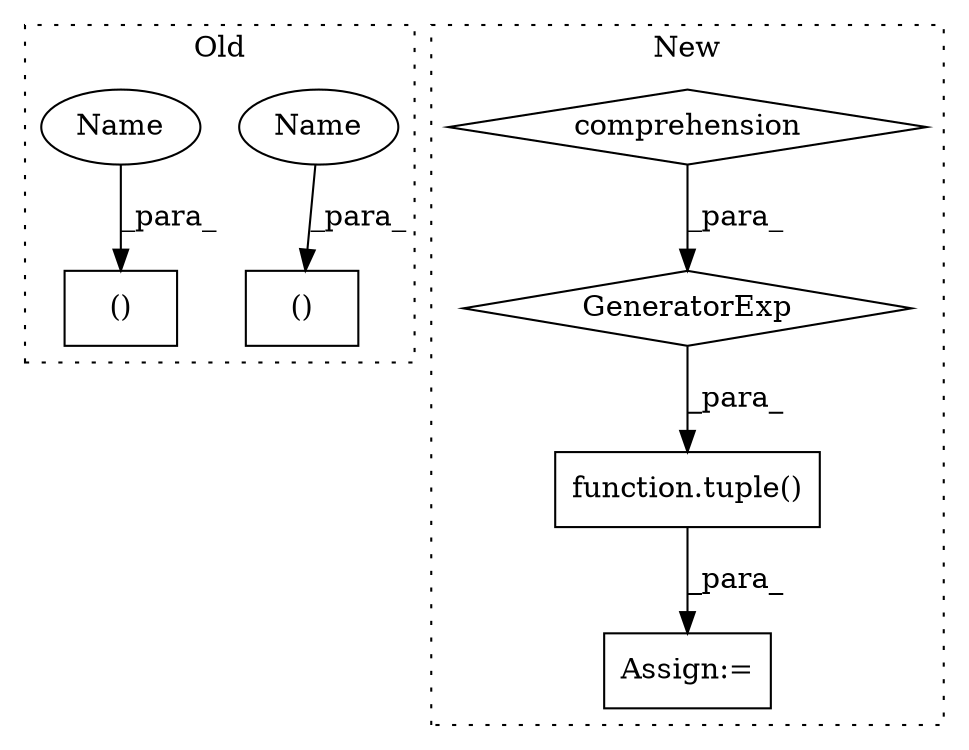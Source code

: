 digraph G {
subgraph cluster0 {
1 [label="()" a="54" s="8924" l="16" shape="box"];
6 [label="()" a="54" s="9059" l="16" shape="box"];
7 [label="Name" a="87" s="9061" l="14" shape="ellipse"];
8 [label="Name" a="87" s="8926" l="14" shape="ellipse"];
label = "Old";
style="dotted";
}
subgraph cluster1 {
2 [label="GeneratorExp" a="55" s="9022" l="6" shape="diamond"];
3 [label="comprehension" a="45" s="9040" l="3" shape="diamond"];
4 [label="Assign:=" a="68" s="9013" l="3" shape="box"];
5 [label="function.tuple()" a="75" s="9016,9028" l="6,34" shape="box"];
label = "New";
style="dotted";
}
2 -> 5 [label="_para_"];
3 -> 2 [label="_para_"];
5 -> 4 [label="_para_"];
7 -> 6 [label="_para_"];
8 -> 1 [label="_para_"];
}